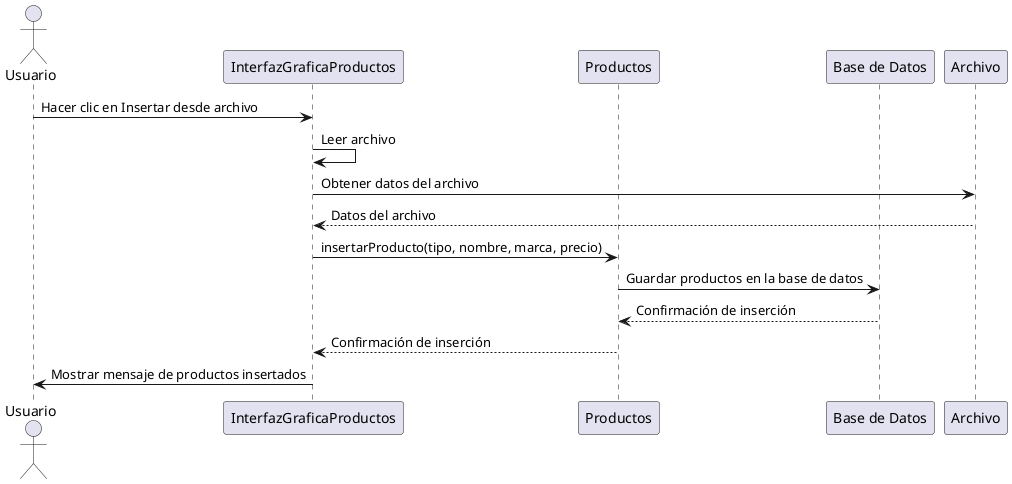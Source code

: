 @startuml
actor Usuario
participant "InterfazGraficaProductos" as IGP
participant "Productos" as P
participant "Base de Datos" as DB
participant "Archivo" as File

Usuario -> IGP : Hacer clic en Insertar desde archivo
IGP -> IGP : Leer archivo
IGP -> File : Obtener datos del archivo
File --> IGP : Datos del archivo
IGP -> P : insertarProducto(tipo, nombre, marca, precio)
P -> DB : Guardar productos en la base de datos
DB --> P : Confirmación de inserción
P --> IGP : Confirmación de inserción
IGP -> Usuario : Mostrar mensaje de productos insertados

@enduml

